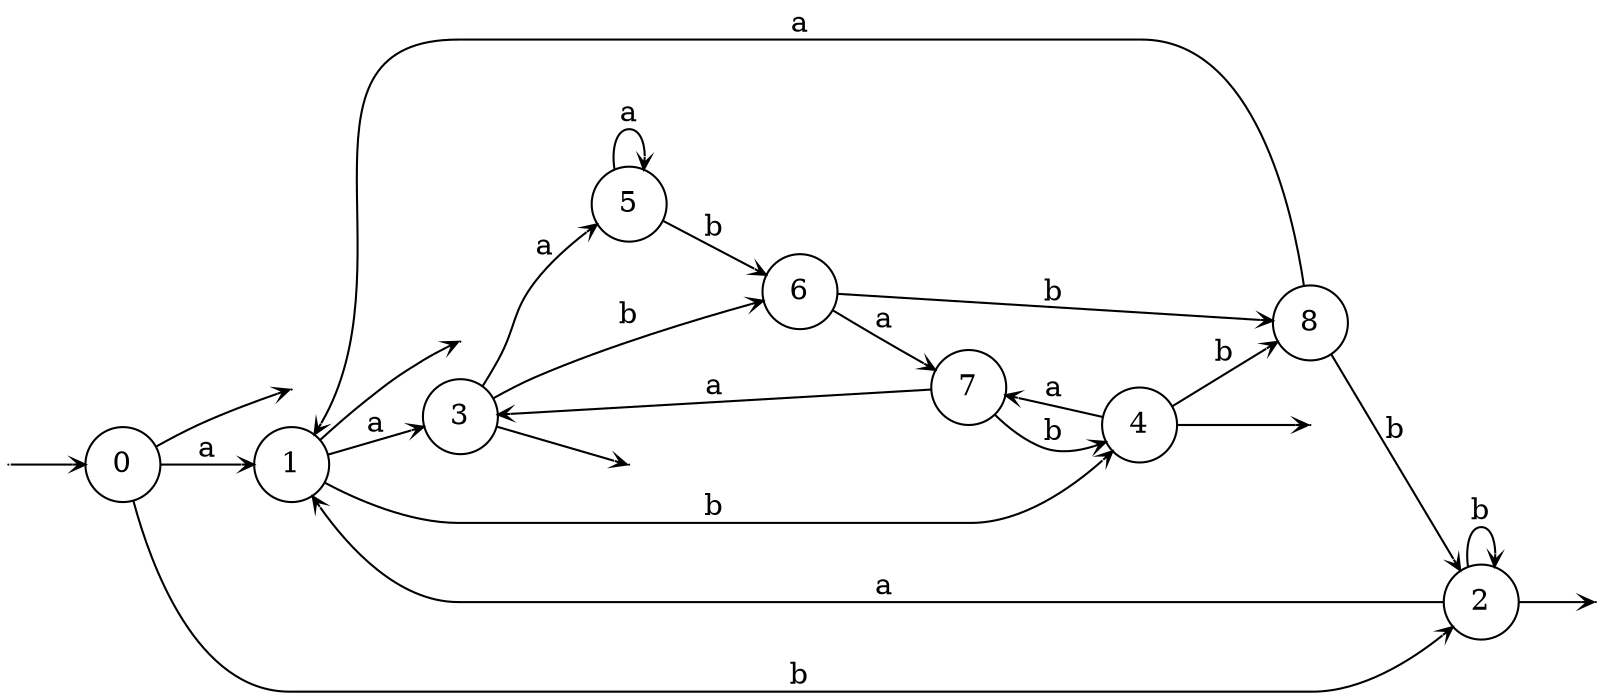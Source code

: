 digraph
{
  vcsn_context = "[ab]? → ℚ"
  rankdir = LR
  edge [arrowhead = vee, arrowsize = .6]
  {
    node [shape = point, width = 0]
    I0
    F0
    F1
    F2
    F3
    F4
  }
  {
    node [shape = circle, style = rounded, width = 0.5]
    0
    1
    2
    3
    4
    5
    6
    7
    8
  }
  I0 -> 0
  0 -> F0
  0 -> 1 [label = "a"]
  0 -> 2 [label = "b"]
  1 -> F1
  1 -> 3 [label = "a"]
  1 -> 4 [label = "b"]
  2 -> F2
  2 -> 1 [label = "a"]
  2 -> 2 [label = "b"]
  3 -> F3
  3 -> 5 [label = "a"]
  3 -> 6 [label = "b"]
  4 -> F4
  4 -> 7 [label = "a"]
  4 -> 8 [label = "b"]
  5 -> 5 [label = "a"]
  5 -> 6 [label = "b"]
  6 -> 7 [label = "a"]
  6 -> 8 [label = "b"]
  7 -> 3 [label = "a"]
  7 -> 4 [label = "b"]
  8 -> 1 [label = "a"]
  8 -> 2 [label = "b"]
}
